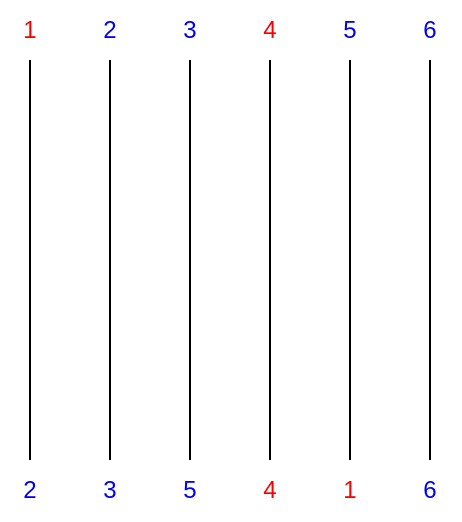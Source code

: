 <mxfile version="15.5.1" type="onedrive"><diagram id="Q3vjLtVcFRKLLd3YcmZm" name="Page-1"><mxGraphModel dx="813" dy="443" grid="1" gridSize="10" guides="1" tooltips="1" connect="1" arrows="1" fold="1" page="1" pageScale="1" pageWidth="1169" pageHeight="827" math="0" shadow="0"><root><mxCell id="0"/><mxCell id="1" parent="0"/><mxCell id="O61ue_26T42ulraC80Gy-44" value="" style="endArrow=none;html=1;rounded=0;" edge="1" parent="1"><mxGeometry x="370" y="50" width="50" height="50" as="geometry"><mxPoint x="400" y="280" as="sourcePoint"/><mxPoint x="400" y="80" as="targetPoint"/></mxGeometry></mxCell><mxCell id="O61ue_26T42ulraC80Gy-45" value="&lt;font color=&quot;#0000FF&quot;&gt;6&lt;/font&gt;" style="text;html=1;strokeColor=none;fillColor=none;align=center;verticalAlign=middle;whiteSpace=wrap;rounded=0;" vertex="1" parent="1"><mxGeometry x="385" y="50" width="30" height="30" as="geometry"/></mxCell><mxCell id="O61ue_26T42ulraC80Gy-40" value="" style="endArrow=none;html=1;rounded=0;" edge="1" parent="1"><mxGeometry x="330" y="50" width="50" height="50" as="geometry"><mxPoint x="360" y="280" as="sourcePoint"/><mxPoint x="360" y="80" as="targetPoint"/></mxGeometry></mxCell><mxCell id="O61ue_26T42ulraC80Gy-41" value="&lt;font color=&quot;#0000FF&quot;&gt;5&lt;/font&gt;" style="text;html=1;strokeColor=none;fillColor=none;align=center;verticalAlign=middle;whiteSpace=wrap;rounded=0;" vertex="1" parent="1"><mxGeometry x="345" y="50" width="30" height="30" as="geometry"/></mxCell><mxCell id="O61ue_26T42ulraC80Gy-36" value="" style="endArrow=none;html=1;rounded=0;" edge="1" parent="1"><mxGeometry x="290" y="50" width="50" height="50" as="geometry"><mxPoint x="320" y="280" as="sourcePoint"/><mxPoint x="320" y="80" as="targetPoint"/></mxGeometry></mxCell><mxCell id="O61ue_26T42ulraC80Gy-37" value="&lt;font color=&quot;#FF0000&quot;&gt;4&lt;/font&gt;" style="text;html=1;strokeColor=none;fillColor=none;align=center;verticalAlign=middle;whiteSpace=wrap;rounded=0;" vertex="1" parent="1"><mxGeometry x="305" y="50" width="30" height="30" as="geometry"/></mxCell><mxCell id="O61ue_26T42ulraC80Gy-10" value="" style="endArrow=none;html=1;rounded=0;" edge="1" parent="1"><mxGeometry x="250" y="50" width="50" height="50" as="geometry"><mxPoint x="280" y="280" as="sourcePoint"/><mxPoint x="280" y="80" as="targetPoint"/></mxGeometry></mxCell><mxCell id="O61ue_26T42ulraC80Gy-11" value="&lt;font color=&quot;#0000FF&quot;&gt;3&lt;/font&gt;" style="text;html=1;strokeColor=none;fillColor=none;align=center;verticalAlign=middle;whiteSpace=wrap;rounded=0;" vertex="1" parent="1"><mxGeometry x="265" y="50" width="30" height="30" as="geometry"/></mxCell><mxCell id="O61ue_26T42ulraC80Gy-6" value="" style="endArrow=none;html=1;rounded=0;" edge="1" parent="1"><mxGeometry x="210" y="50" width="50" height="50" as="geometry"><mxPoint x="240" y="280" as="sourcePoint"/><mxPoint x="240" y="80" as="targetPoint"/></mxGeometry></mxCell><mxCell id="O61ue_26T42ulraC80Gy-7" value="&lt;font color=&quot;#0000FF&quot;&gt;2&lt;/font&gt;" style="text;html=1;strokeColor=none;fillColor=none;align=center;verticalAlign=middle;whiteSpace=wrap;rounded=0;" vertex="1" parent="1"><mxGeometry x="225" y="50" width="30" height="30" as="geometry"/></mxCell><mxCell id="O61ue_26T42ulraC80Gy-1" value="" style="endArrow=none;html=1;rounded=0;" edge="1" parent="1"><mxGeometry x="170" y="50" width="50" height="50" as="geometry"><mxPoint x="200" y="280" as="sourcePoint"/><mxPoint x="200" y="80" as="targetPoint"/></mxGeometry></mxCell><mxCell id="O61ue_26T42ulraC80Gy-2" value="&lt;div&gt;&lt;font color=&quot;#FF0000&quot;&gt;1&lt;/font&gt;&lt;/div&gt;" style="text;html=1;strokeColor=none;fillColor=none;align=center;verticalAlign=middle;whiteSpace=wrap;rounded=0;" vertex="1" parent="1"><mxGeometry x="185" y="50" width="30" height="30" as="geometry"/></mxCell><mxCell id="O61ue_26T42ulraC80Gy-47" value="&lt;font color=&quot;#0000FF&quot;&gt;6&lt;/font&gt;" style="text;html=1;strokeColor=none;fillColor=none;align=center;verticalAlign=middle;whiteSpace=wrap;rounded=0;" vertex="1" parent="1"><mxGeometry x="385" y="280" width="30" height="30" as="geometry"/></mxCell><mxCell id="O61ue_26T42ulraC80Gy-48" value="&lt;font color=&quot;#FF0000&quot;&gt;1&lt;/font&gt;" style="text;html=1;strokeColor=none;fillColor=none;align=center;verticalAlign=middle;whiteSpace=wrap;rounded=0;" vertex="1" parent="1"><mxGeometry x="345" y="280" width="30" height="30" as="geometry"/></mxCell><mxCell id="O61ue_26T42ulraC80Gy-49" value="&lt;font color=&quot;#FF0000&quot;&gt;4&lt;/font&gt;" style="text;html=1;strokeColor=none;fillColor=none;align=center;verticalAlign=middle;whiteSpace=wrap;rounded=0;" vertex="1" parent="1"><mxGeometry x="305" y="280" width="30" height="30" as="geometry"/></mxCell><mxCell id="O61ue_26T42ulraC80Gy-50" value="&lt;font color=&quot;#0000FF&quot;&gt;5&lt;/font&gt;" style="text;html=1;strokeColor=none;fillColor=none;align=center;verticalAlign=middle;whiteSpace=wrap;rounded=0;" vertex="1" parent="1"><mxGeometry x="265" y="280" width="30" height="30" as="geometry"/></mxCell><mxCell id="O61ue_26T42ulraC80Gy-51" value="&lt;font color=&quot;#0000FF&quot;&gt;3&lt;/font&gt;" style="text;html=1;strokeColor=none;fillColor=none;align=center;verticalAlign=middle;whiteSpace=wrap;rounded=0;" vertex="1" parent="1"><mxGeometry x="225" y="280" width="30" height="30" as="geometry"/></mxCell><mxCell id="O61ue_26T42ulraC80Gy-52" value="&lt;font color=&quot;#0000FF&quot;&gt;2&lt;/font&gt;" style="text;html=1;strokeColor=none;fillColor=none;align=center;verticalAlign=middle;whiteSpace=wrap;rounded=0;" vertex="1" parent="1"><mxGeometry x="185" y="280" width="30" height="30" as="geometry"/></mxCell></root></mxGraphModel></diagram></mxfile>